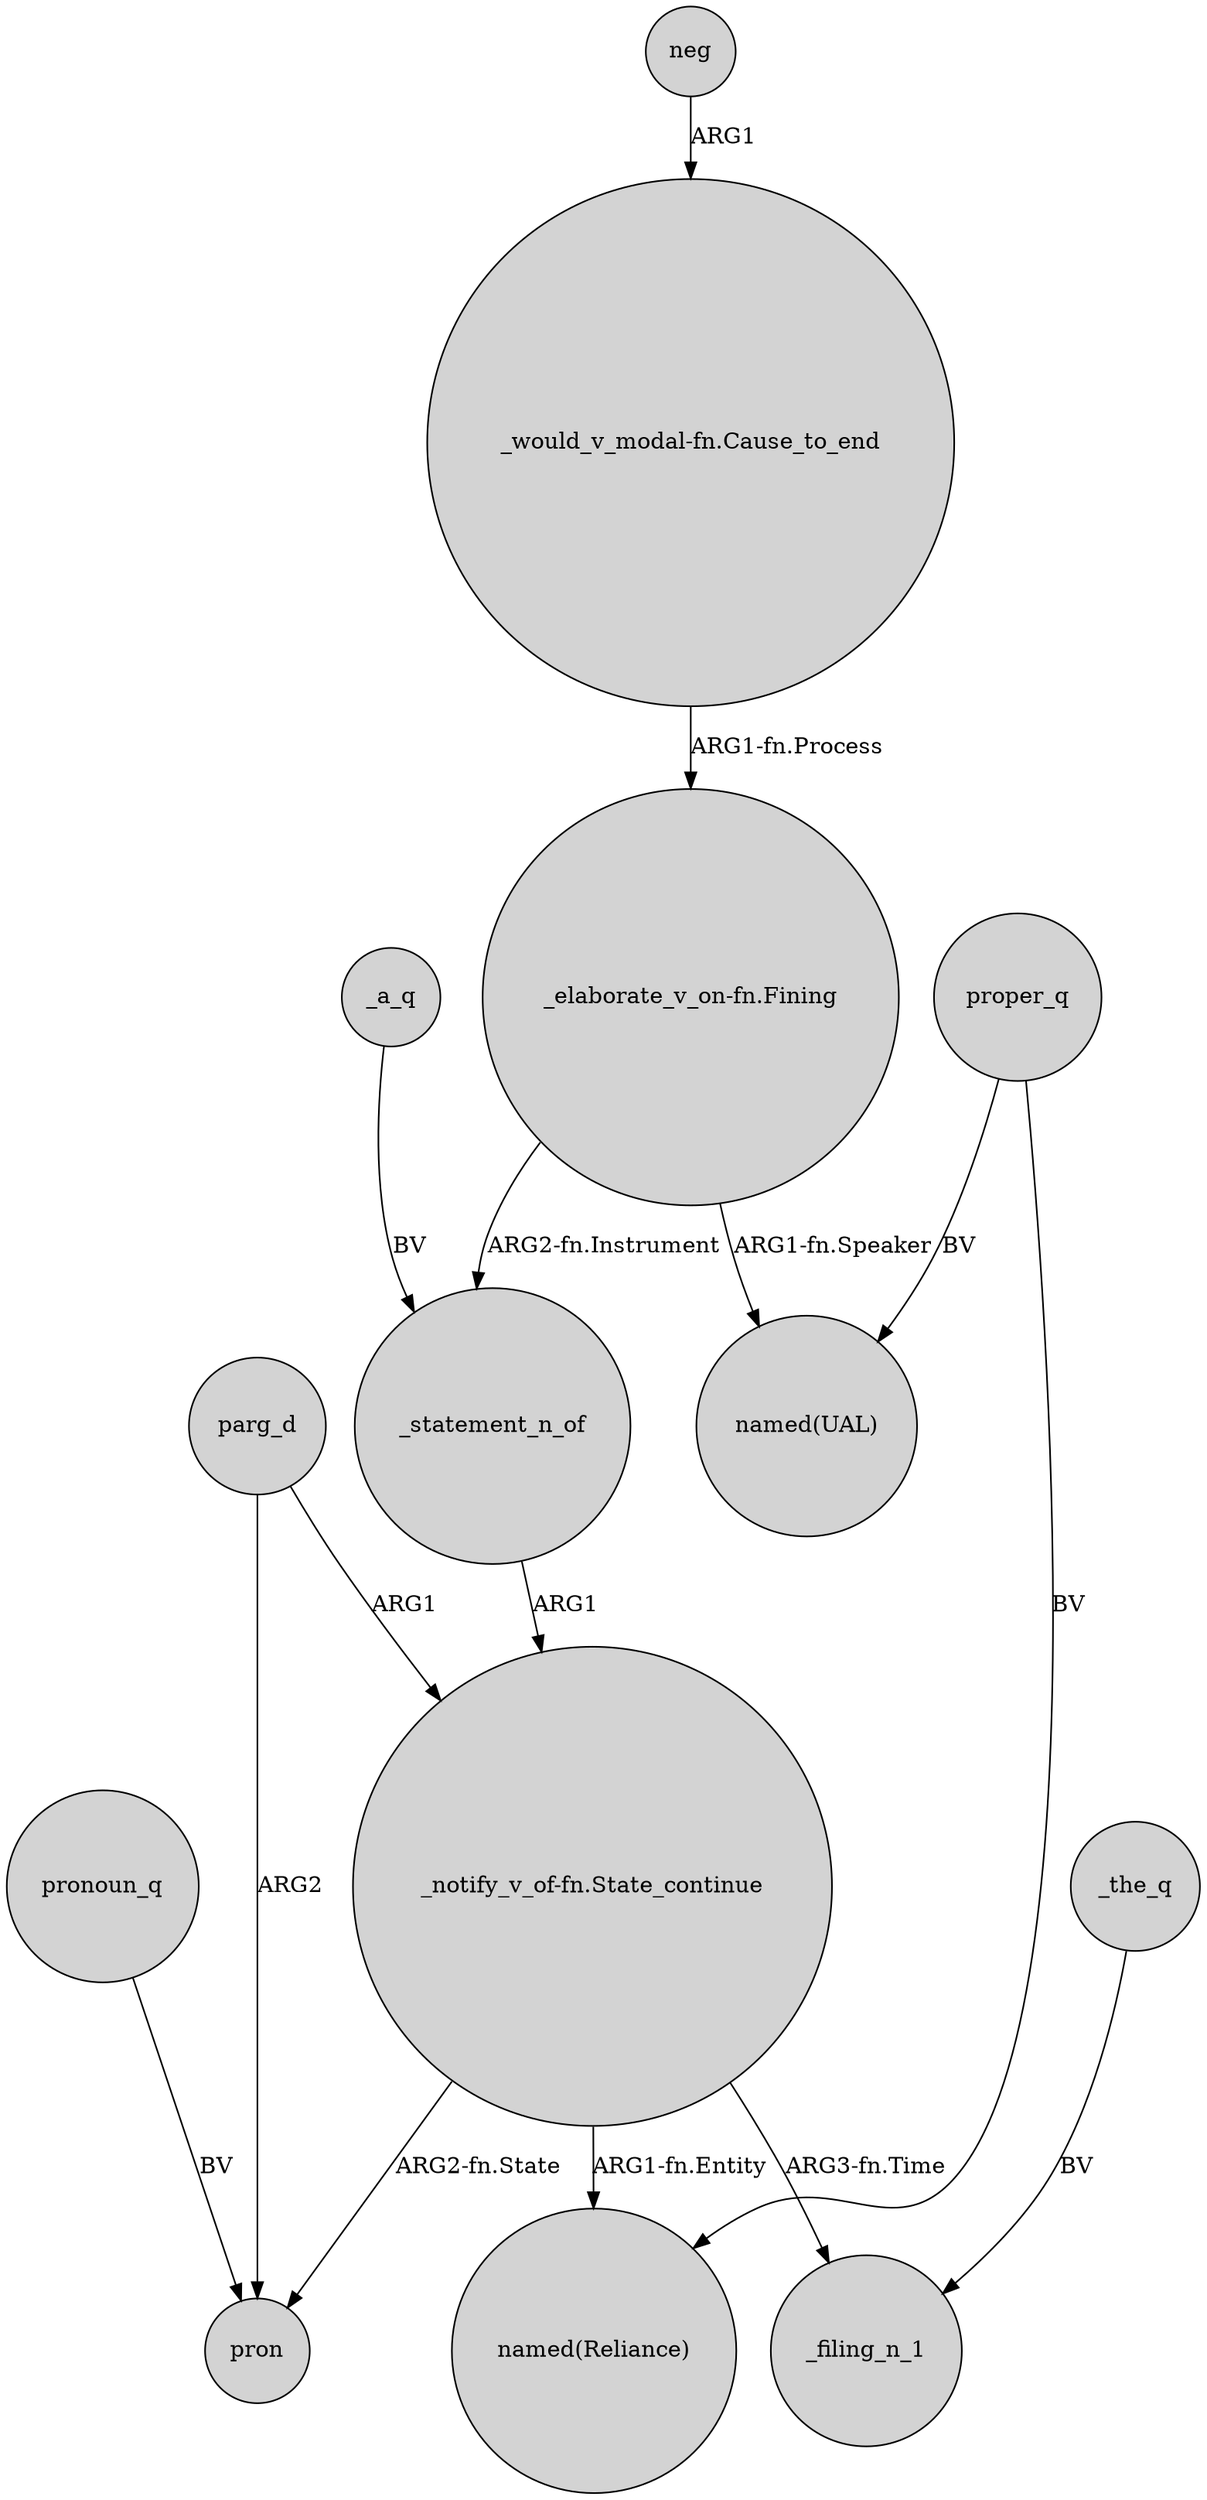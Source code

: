 digraph {
	node [shape=circle style=filled]
	"_elaborate_v_on-fn.Fining" -> _statement_n_of [label="ARG2-fn.Instrument"]
	_statement_n_of -> "_notify_v_of-fn.State_continue" [label=ARG1]
	"_notify_v_of-fn.State_continue" -> pron [label="ARG2-fn.State"]
	parg_d -> "_notify_v_of-fn.State_continue" [label=ARG1]
	neg -> "_would_v_modal-fn.Cause_to_end" [label=ARG1]
	"_would_v_modal-fn.Cause_to_end" -> "_elaborate_v_on-fn.Fining" [label="ARG1-fn.Process"]
	"_notify_v_of-fn.State_continue" -> "named(Reliance)" [label="ARG1-fn.Entity"]
	_the_q -> _filing_n_1 [label=BV]
	proper_q -> "named(UAL)" [label=BV]
	pronoun_q -> pron [label=BV]
	"_elaborate_v_on-fn.Fining" -> "named(UAL)" [label="ARG1-fn.Speaker"]
	"_notify_v_of-fn.State_continue" -> _filing_n_1 [label="ARG3-fn.Time"]
	_a_q -> _statement_n_of [label=BV]
	proper_q -> "named(Reliance)" [label=BV]
	parg_d -> pron [label=ARG2]
}

